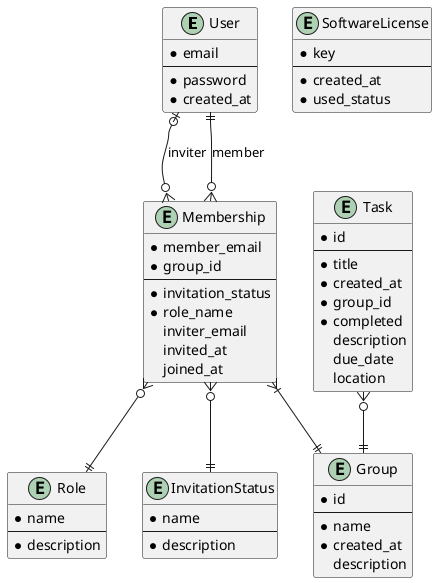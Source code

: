 @startuml
'General ERD explanation
'An entity is a Table in the DB (think of an Excel table)
'Everything before the -- is the Primary Key, so a UID for an entry (Each user is identified by its email, no email twice)
'If an attribute starts with a *, its mandatory
'If not, its optional

'||- means exactly one
'|o- means zero or one
'}|- means one or more
'}o- means zero or more
'User ||--|{ Membership: This means a Membership entry has exactly one user, and a user has at least one Membership

entity User {
  'User has no username, only email
  'As email is unique, it can be ID
  * email
  --
  * password
  * created_at
}

entity Task {
  'Task has no unique property, so we generate an ID
  * id
  --
  * title
  * created_at
  * group_id
  * completed
  description
  due_date
  location
}

entity Group {
  * id
  --
  * name
  * created_at
  description
}

'Contributer, admin, etc...
entity Role {
  * name
  --
  * description
}

entity InvitationStatus {
  * name
  --
  * description
}

'Membership if accepted -> TRUE, Invitation if accpeted -> FALSE (so not accepted yet)
'By combining with Invitation, we make sure that a member_email and group_id combination is unique over the whole DB:
'So an invite is not possible if already member
'So an invite is not possivle if already an invite pending
'When invite accpeted -> just change accepted value
'When invite declined -> delete whole entry
'Inviter can be empty for the default group
entity Membership {
  * member_email
  * group_id
  --
  * invitation_status
  * role_name
  inviter_email
  invited_at
  joined_at
}

entity SoftwareLicense {
  * key
  --
  * created_at
  * used_status
}

User |o--o{ Membership : inviter
User ||--o{ Membership  : member
Membership }|--|| Group
Membership }o--|| Role
Membership }o--|| InvitationStatus
Task }o--|| Group
@enduml